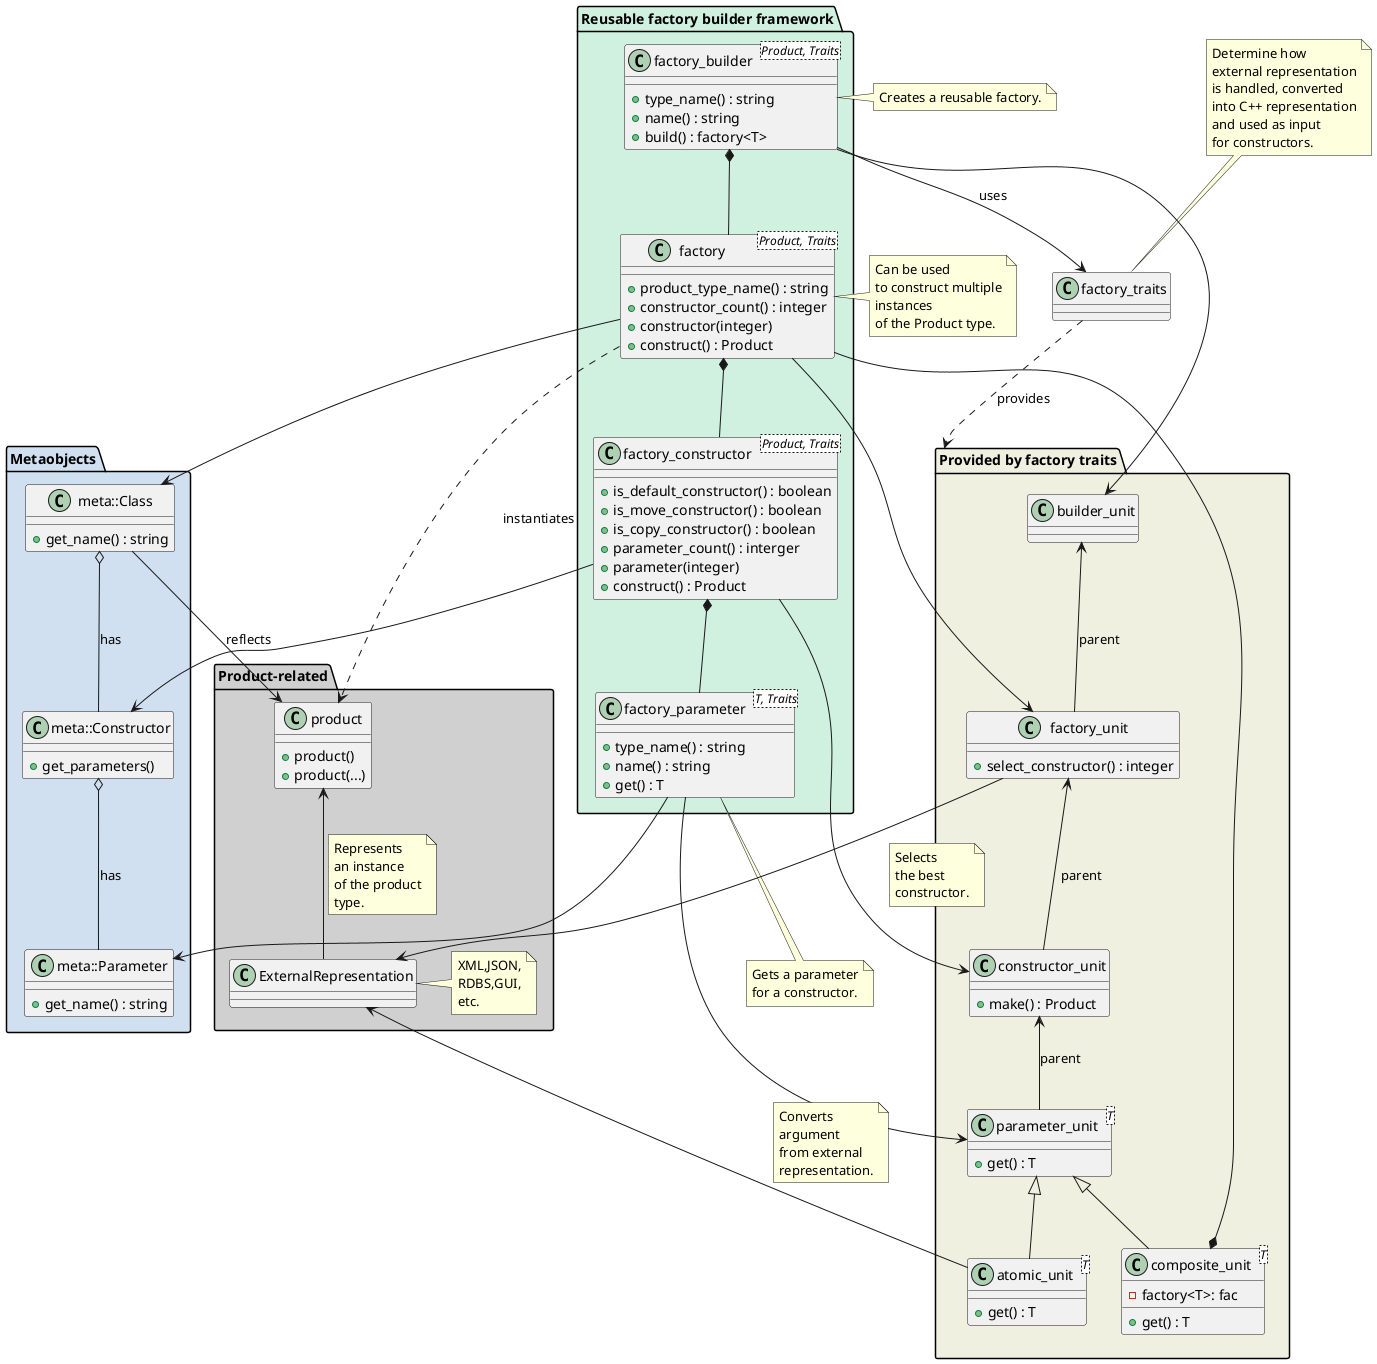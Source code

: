 @startuml

package "Metaobjects" #D0E0F0 {
	class meta::Parameter {
		+get_name() : string
	}

	class meta::Constructor {
		+get_parameters()
	}

	class meta::Class {
		+get_name() : string
	}
}

package "Product-related" #D0D0D0 {
	class product {
		+product()
		+product(...)
	}

	class ExternalRepresentation {
	}

	note right of ExternalRepresentation : XML,JSON,\nRDBS,GUI,\netc.
}

package "Reusable factory builder framework" #D0F0E0 {
	class factory_builder<Product, Traits> {
		+type_name() : string
		+name() : string
		+build() : factory<T>
	}

	class factory<Product, Traits> {
		+product_type_name() : string
		+constructor_count() : integer
		+constructor(integer)
		+construct() : Product
	}

	class factory_constructor<Product, Traits> {
		+is_default_constructor() : boolean
		+is_move_constructor() : boolean
		+is_copy_constructor() : boolean
		+parameter_count() : interger
		+parameter(integer)
		+construct() : Product
	}

	class factory_parameter<T, Traits> {
		+type_name() : string
		+name() : string
		+get() : T
	}
}

note left of factory_builder : Creates a reusable factory.

note left of factory : Can be used\nto construct multiple\ninstances\nof the Product type.

note bottom of factory_parameter : Gets a parameter\nfor a constructor.

class factory_traits {
}

note top of factory_traits : Determine how\nexternal representation\nis handled, converted\ninto C++ representation\nand used as input\nfor constructors.

package "Provided by factory traits" #F0F0E0 {
	class builder_unit {
	}

	class factory_unit {
		+select_constructor() : integer
	}

	class constructor_unit {
		+make() : Product
	}

	class parameter_unit<T> {
		+get() : T
	}

	class atomic_unit<T> {
		+get() : T
	}

	class composite_unit<T> {
		-factory<T>: fac
		+get() : T
	}
}

meta::Class o-- meta::Constructor : has
meta::Constructor o-- meta::Parameter : has
meta::Class --> product : reflects

product <-- ExternalRepresentation
note on link : Represents\nan instance\nof the product\ntype.

factory_builder *-- factory
factory_builder --> builder_unit
factory *-- factory_constructor
factory --> factory_unit
factory ..> product : instantiates
factory_constructor *-- factory_parameter
factory_constructor --> constructor_unit
factory_parameter --> parameter_unit

factory --> meta::Class
factory_constructor --> meta::Constructor
factory_parameter --> meta::Parameter

factory_traits ..> "Provided by factory traits" : provides

factory_builder --> factory_traits : uses

parameter_unit <|-- atomic_unit
parameter_unit <|-- composite_unit

builder_unit <-- factory_unit : parent
factory_unit <-- constructor_unit : parent
constructor_unit <-- parameter_unit : parent
factory --* composite_unit

factory_unit --> ExternalRepresentation
note on link : Selects\nthe best\nconstructor.

ExternalRepresentation <-- atomic_unit
note on link : Converts\nargument\nfrom external\nrepresentation.
@enduml
